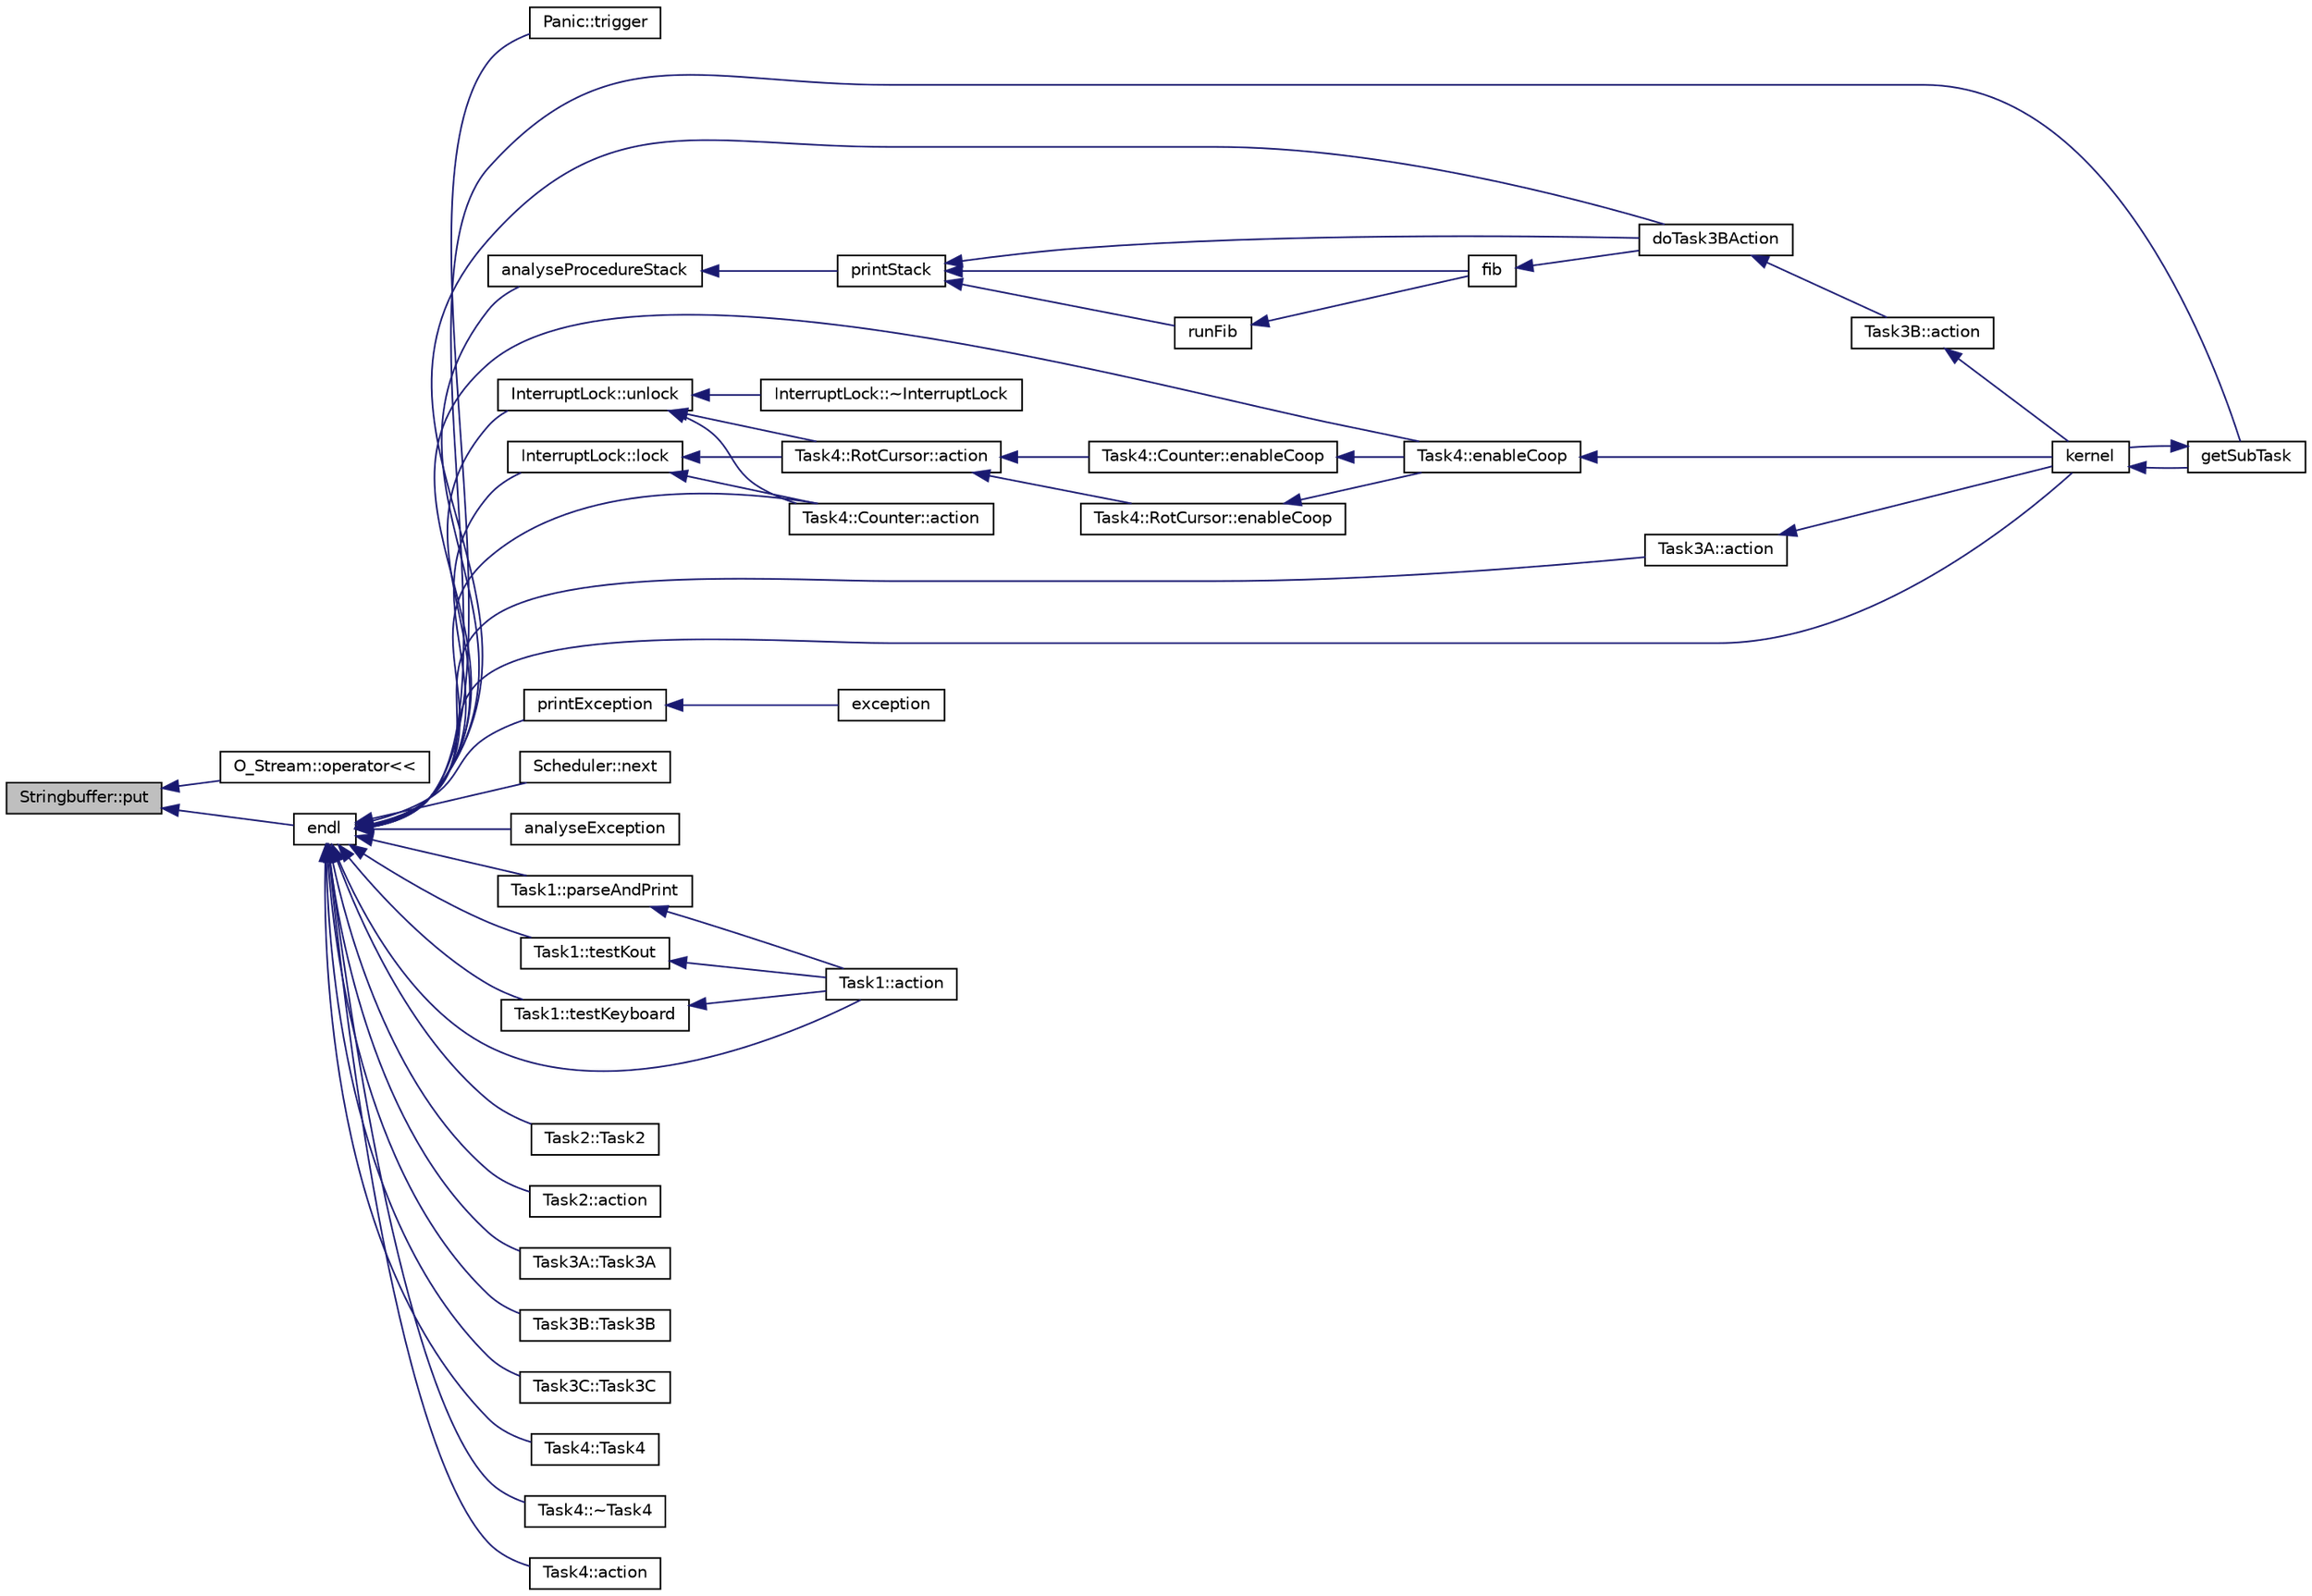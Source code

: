 digraph "Stringbuffer::put"
{
  bgcolor="transparent";
  edge [fontname="Helvetica",fontsize="10",labelfontname="Helvetica",labelfontsize="10"];
  node [fontname="Helvetica",fontsize="10",shape=record];
  rankdir="LR";
  Node1 [label="Stringbuffer::put",height=0.2,width=0.4,color="black", fillcolor="grey75", style="filled", fontcolor="black"];
  Node1 -> Node2 [dir="back",color="midnightblue",fontsize="10",style="solid",fontname="Helvetica"];
  Node2 [label="O_Stream::operator\<\<",height=0.2,width=0.4,color="black",URL="$classO__Stream.html#a54c3b6ba3682176472dfc7a1a9e421bb",tooltip="overloded output operator "];
  Node1 -> Node3 [dir="back",color="midnightblue",fontsize="10",style="solid",fontname="Helvetica"];
  Node3 [label="endl",height=0.2,width=0.4,color="black",URL="$o__stream_8cc.html#a7844754334bb96cf512ffa84bf4700e5",tooltip="print buffer after adding a newline "];
  Node3 -> Node4 [dir="back",color="midnightblue",fontsize="10",style="solid",fontname="Helvetica"];
  Node4 [label="Panic::trigger",height=0.2,width=0.4,color="black",URL="$classPanic.html#a2b509a675cded39f5422ef625261c6ba",tooltip="behandelt unbekannte oder nicht-registrierte Interrupts "];
  Node3 -> Node5 [dir="back",color="midnightblue",fontsize="10",style="solid",fontname="Helvetica"];
  Node5 [label="InterruptLock::lock",height=0.2,width=0.4,color="black",URL="$classInterruptLock.html#abec995c19d83605ff0b910163878505f"];
  Node5 -> Node6 [dir="back",color="midnightblue",fontsize="10",style="solid",fontname="Helvetica"];
  Node6 [label="Task4::RotCursor::action",height=0.2,width=0.4,color="black",URL="$classTask4_1_1RotCursor.html#a33e3fee3981896223823f4b396339f40",tooltip="start outputting the symbol "];
  Node6 -> Node7 [dir="back",color="midnightblue",fontsize="10",style="solid",fontname="Helvetica"];
  Node7 [label="Task4::RotCursor::enableCoop",height=0.2,width=0.4,color="black",URL="$classTask4_1_1RotCursor.html#aa317aab41cd3e8f579df5dfeb1b99108"];
  Node7 -> Node8 [dir="back",color="midnightblue",fontsize="10",style="solid",fontname="Helvetica"];
  Node8 [label="Task4::enableCoop",height=0.2,width=0.4,color="black",URL="$classTask4.html#a5ec390882239e7957f43edaf891156eb",tooltip="switch sub tasks to cooperative scheduling "];
  Node8 -> Node9 [dir="back",color="midnightblue",fontsize="10",style="solid",fontname="Helvetica"];
  Node9 [label="kernel",height=0.2,width=0.4,color="black",URL="$main_8cc.html#a796315624c9bcf31fd673cb62e4b9819",tooltip="kernel entry point "];
  Node9 -> Node10 [dir="back",color="midnightblue",fontsize="10",style="solid",fontname="Helvetica"];
  Node10 [label="getSubTask",height=0.2,width=0.4,color="black",URL="$main_8cc.html#a9f9d2ea101dcc6e3cd7011dccc4331e0",tooltip="Wait for user input via keyboard to select sub task. "];
  Node10 -> Node9 [dir="back",color="midnightblue",fontsize="10",style="solid",fontname="Helvetica"];
  Node6 -> Node11 [dir="back",color="midnightblue",fontsize="10",style="solid",fontname="Helvetica"];
  Node11 [label="Task4::Counter::enableCoop",height=0.2,width=0.4,color="black",URL="$classTask4_1_1Counter.html#a23b32a250857ab5e8fdc0b4fb5a0ee43"];
  Node11 -> Node8 [dir="back",color="midnightblue",fontsize="10",style="solid",fontname="Helvetica"];
  Node5 -> Node12 [dir="back",color="midnightblue",fontsize="10",style="solid",fontname="Helvetica"];
  Node12 [label="Task4::Counter::action",height=0.2,width=0.4,color="black",URL="$classTask4_1_1Counter.html#a93c77e391d4d89cf0c34c47b9521d464",tooltip="start outputting and incrementing the counter value "];
  Node3 -> Node13 [dir="back",color="midnightblue",fontsize="10",style="solid",fontname="Helvetica"];
  Node13 [label="InterruptLock::unlock",height=0.2,width=0.4,color="black",URL="$classInterruptLock.html#ad98e2cfdac315b8d37072e03f8d31766"];
  Node13 -> Node14 [dir="back",color="midnightblue",fontsize="10",style="solid",fontname="Helvetica"];
  Node14 [label="InterruptLock::~InterruptLock",height=0.2,width=0.4,color="black",URL="$classInterruptLock.html#aebcec9ebcbecd6eaf3138ba744d1e556",tooltip="Unlock and destroy. "];
  Node13 -> Node6 [dir="back",color="midnightblue",fontsize="10",style="solid",fontname="Helvetica"];
  Node13 -> Node12 [dir="back",color="midnightblue",fontsize="10",style="solid",fontname="Helvetica"];
  Node3 -> Node15 [dir="back",color="midnightblue",fontsize="10",style="solid",fontname="Helvetica"];
  Node15 [label="printException",height=0.2,width=0.4,color="black",URL="$exceptions_8cc.html#aa9be12416ab5fcc6ced0ea49ff7825de"];
  Node15 -> Node16 [dir="back",color="midnightblue",fontsize="10",style="solid",fontname="Helvetica"];
  Node16 [label="exception",height=0.2,width=0.4,color="black",URL="$exceptions_8cc.html#a17ac45e3213989a19bb1472093ca30e6",tooltip="Entry point for exceptions. "];
  Node3 -> Node10 [dir="back",color="midnightblue",fontsize="10",style="solid",fontname="Helvetica"];
  Node3 -> Node9 [dir="back",color="midnightblue",fontsize="10",style="solid",fontname="Helvetica"];
  Node3 -> Node17 [dir="back",color="midnightblue",fontsize="10",style="solid",fontname="Helvetica"];
  Node17 [label="Scheduler::next",height=0.2,width=0.4,color="black",URL="$classScheduler.html#a421305b508255fdaf854a02d4c324aaf",tooltip="helper function stop the execution of the current thread and switch to next one "];
  Node3 -> Node18 [dir="back",color="midnightblue",fontsize="10",style="solid",fontname="Helvetica"];
  Node18 [label="analyseException",height=0.2,width=0.4,color="black",URL="$analyse_8cc.html#a07755aa59f817c8a4e46336d1c1a15eb"];
  Node3 -> Node19 [dir="back",color="midnightblue",fontsize="10",style="solid",fontname="Helvetica"];
  Node19 [label="analyseProcedureStack",height=0.2,width=0.4,color="black",URL="$analyse_8cc.html#adab0ef21ad15eeca2d4b96b98b59b356",tooltip="Diese Funktion dient der Analyse des Prozedurstacks. "];
  Node19 -> Node20 [dir="back",color="midnightblue",fontsize="10",style="solid",fontname="Helvetica"];
  Node20 [label="printStack",height=0.2,width=0.4,color="black",URL="$task3B_8cc.html#a1140e1f1ebb85d5c7103af6e0b522c22"];
  Node20 -> Node21 [dir="back",color="midnightblue",fontsize="10",style="solid",fontname="Helvetica"];
  Node21 [label="runFib",height=0.2,width=0.4,color="black",URL="$task3B_8cc.html#a4205b075c53452d0a4cb9966fe2bf855"];
  Node21 -> Node22 [dir="back",color="midnightblue",fontsize="10",style="solid",fontname="Helvetica"];
  Node22 [label="fib",height=0.2,width=0.4,color="black",URL="$task3B_8cc.html#ad1b3bc944aac0dbdd041cc180ff8c37a"];
  Node22 -> Node23 [dir="back",color="midnightblue",fontsize="10",style="solid",fontname="Helvetica"];
  Node23 [label="doTask3BAction",height=0.2,width=0.4,color="black",URL="$task3B_8cc.html#a5874bf2c7fd779b0760c4d5f16bb2d08"];
  Node23 -> Node24 [dir="back",color="midnightblue",fontsize="10",style="solid",fontname="Helvetica"];
  Node24 [label="Task3B::action",height=0.2,width=0.4,color="black",URL="$classTask3B.html#aa803f35a028d2dc338d20d69ab592f20",tooltip="prints the line "];
  Node24 -> Node9 [dir="back",color="midnightblue",fontsize="10",style="solid",fontname="Helvetica"];
  Node20 -> Node22 [dir="back",color="midnightblue",fontsize="10",style="solid",fontname="Helvetica"];
  Node20 -> Node23 [dir="back",color="midnightblue",fontsize="10",style="solid",fontname="Helvetica"];
  Node3 -> Node25 [dir="back",color="midnightblue",fontsize="10",style="solid",fontname="Helvetica"];
  Node25 [label="Task1::parseAndPrint",height=0.2,width=0.4,color="black",URL="$classTask1.html#af4e3f3b3085e350a5e939da4dba2738d",tooltip="parse and print the multiboot information "];
  Node25 -> Node26 [dir="back",color="midnightblue",fontsize="10",style="solid",fontname="Helvetica"];
  Node26 [label="Task1::action",height=0.2,width=0.4,color="black",URL="$classTask1.html#a0d4029a13591e70af436c0ead066ea5c",tooltip="parse and print multiboot information "];
  Node3 -> Node27 [dir="back",color="midnightblue",fontsize="10",style="solid",fontname="Helvetica"];
  Node27 [label="Task1::testKout",height=0.2,width=0.4,color="black",URL="$classTask1.html#a48ca608ac9cdc03ab6614a4f61e2448e",tooltip="test the functionality of the Kout object "];
  Node27 -> Node26 [dir="back",color="midnightblue",fontsize="10",style="solid",fontname="Helvetica"];
  Node3 -> Node28 [dir="back",color="midnightblue",fontsize="10",style="solid",fontname="Helvetica"];
  Node28 [label="Task1::testKeyboard",height=0.2,width=0.4,color="black",URL="$classTask1.html#a587ce3fad20f9ec4ec88beefd08db49e",tooltip="test the functionality of the Keyboard_Controller object "];
  Node28 -> Node26 [dir="back",color="midnightblue",fontsize="10",style="solid",fontname="Helvetica"];
  Node3 -> Node26 [dir="back",color="midnightblue",fontsize="10",style="solid",fontname="Helvetica"];
  Node3 -> Node29 [dir="back",color="midnightblue",fontsize="10",style="solid",fontname="Helvetica"];
  Node29 [label="Task2::Task2",height=0.2,width=0.4,color="black",URL="$classTask2.html#a4adb42b6119375dfec56808c158dd7dc",tooltip="Default constructor. "];
  Node3 -> Node30 [dir="back",color="midnightblue",fontsize="10",style="solid",fontname="Helvetica"];
  Node30 [label="Task2::action",height=0.2,width=0.4,color="black",URL="$classTask2.html#aa5de17846032b02d6d0819cdc78b1b3e",tooltip="prints the line "];
  Node3 -> Node31 [dir="back",color="midnightblue",fontsize="10",style="solid",fontname="Helvetica"];
  Node31 [label="Task3A::Task3A",height=0.2,width=0.4,color="black",URL="$classTask3A.html#a86233712775d9b45fe3d8a5eae09334d",tooltip="Default constructor. "];
  Node3 -> Node32 [dir="back",color="midnightblue",fontsize="10",style="solid",fontname="Helvetica"];
  Node32 [label="Task3A::action",height=0.2,width=0.4,color="black",URL="$classTask3A.html#a871e4066c1ba233ec3640928b77c09a0",tooltip="main part of the class "];
  Node32 -> Node9 [dir="back",color="midnightblue",fontsize="10",style="solid",fontname="Helvetica"];
  Node3 -> Node33 [dir="back",color="midnightblue",fontsize="10",style="solid",fontname="Helvetica"];
  Node33 [label="Task3B::Task3B",height=0.2,width=0.4,color="black",URL="$classTask3B.html#a7ec400d4732dfb10f86b72a9b767f36e",tooltip="Default constructor. "];
  Node3 -> Node23 [dir="back",color="midnightblue",fontsize="10",style="solid",fontname="Helvetica"];
  Node3 -> Node34 [dir="back",color="midnightblue",fontsize="10",style="solid",fontname="Helvetica"];
  Node34 [label="Task3C::Task3C",height=0.2,width=0.4,color="black",URL="$classTask3C.html#a8f04bccb22d544cb427fd7597ed1bea7",tooltip="Default constructor. "];
  Node3 -> Node12 [dir="back",color="midnightblue",fontsize="10",style="solid",fontname="Helvetica"];
  Node3 -> Node35 [dir="back",color="midnightblue",fontsize="10",style="solid",fontname="Helvetica"];
  Node35 [label="Task4::Task4",height=0.2,width=0.4,color="black",URL="$classTask4.html#a10e3c693bac70a9a81c67b969ab09a8d",tooltip="Default Constructor. "];
  Node3 -> Node36 [dir="back",color="midnightblue",fontsize="10",style="solid",fontname="Helvetica"];
  Node36 [label="Task4::~Task4",height=0.2,width=0.4,color="black",URL="$classTask4.html#a0e74cf129cbdb183bbe3f357725e8abe",tooltip="Default Destructor. "];
  Node3 -> Node37 [dir="back",color="midnightblue",fontsize="10",style="solid",fontname="Helvetica"];
  Node37 [label="Task4::action",height=0.2,width=0.4,color="black",URL="$classTask4.html#a2a7d07836599ad51be274201cf6c2027",tooltip="start operation "];
  Node3 -> Node8 [dir="back",color="midnightblue",fontsize="10",style="solid",fontname="Helvetica"];
}
